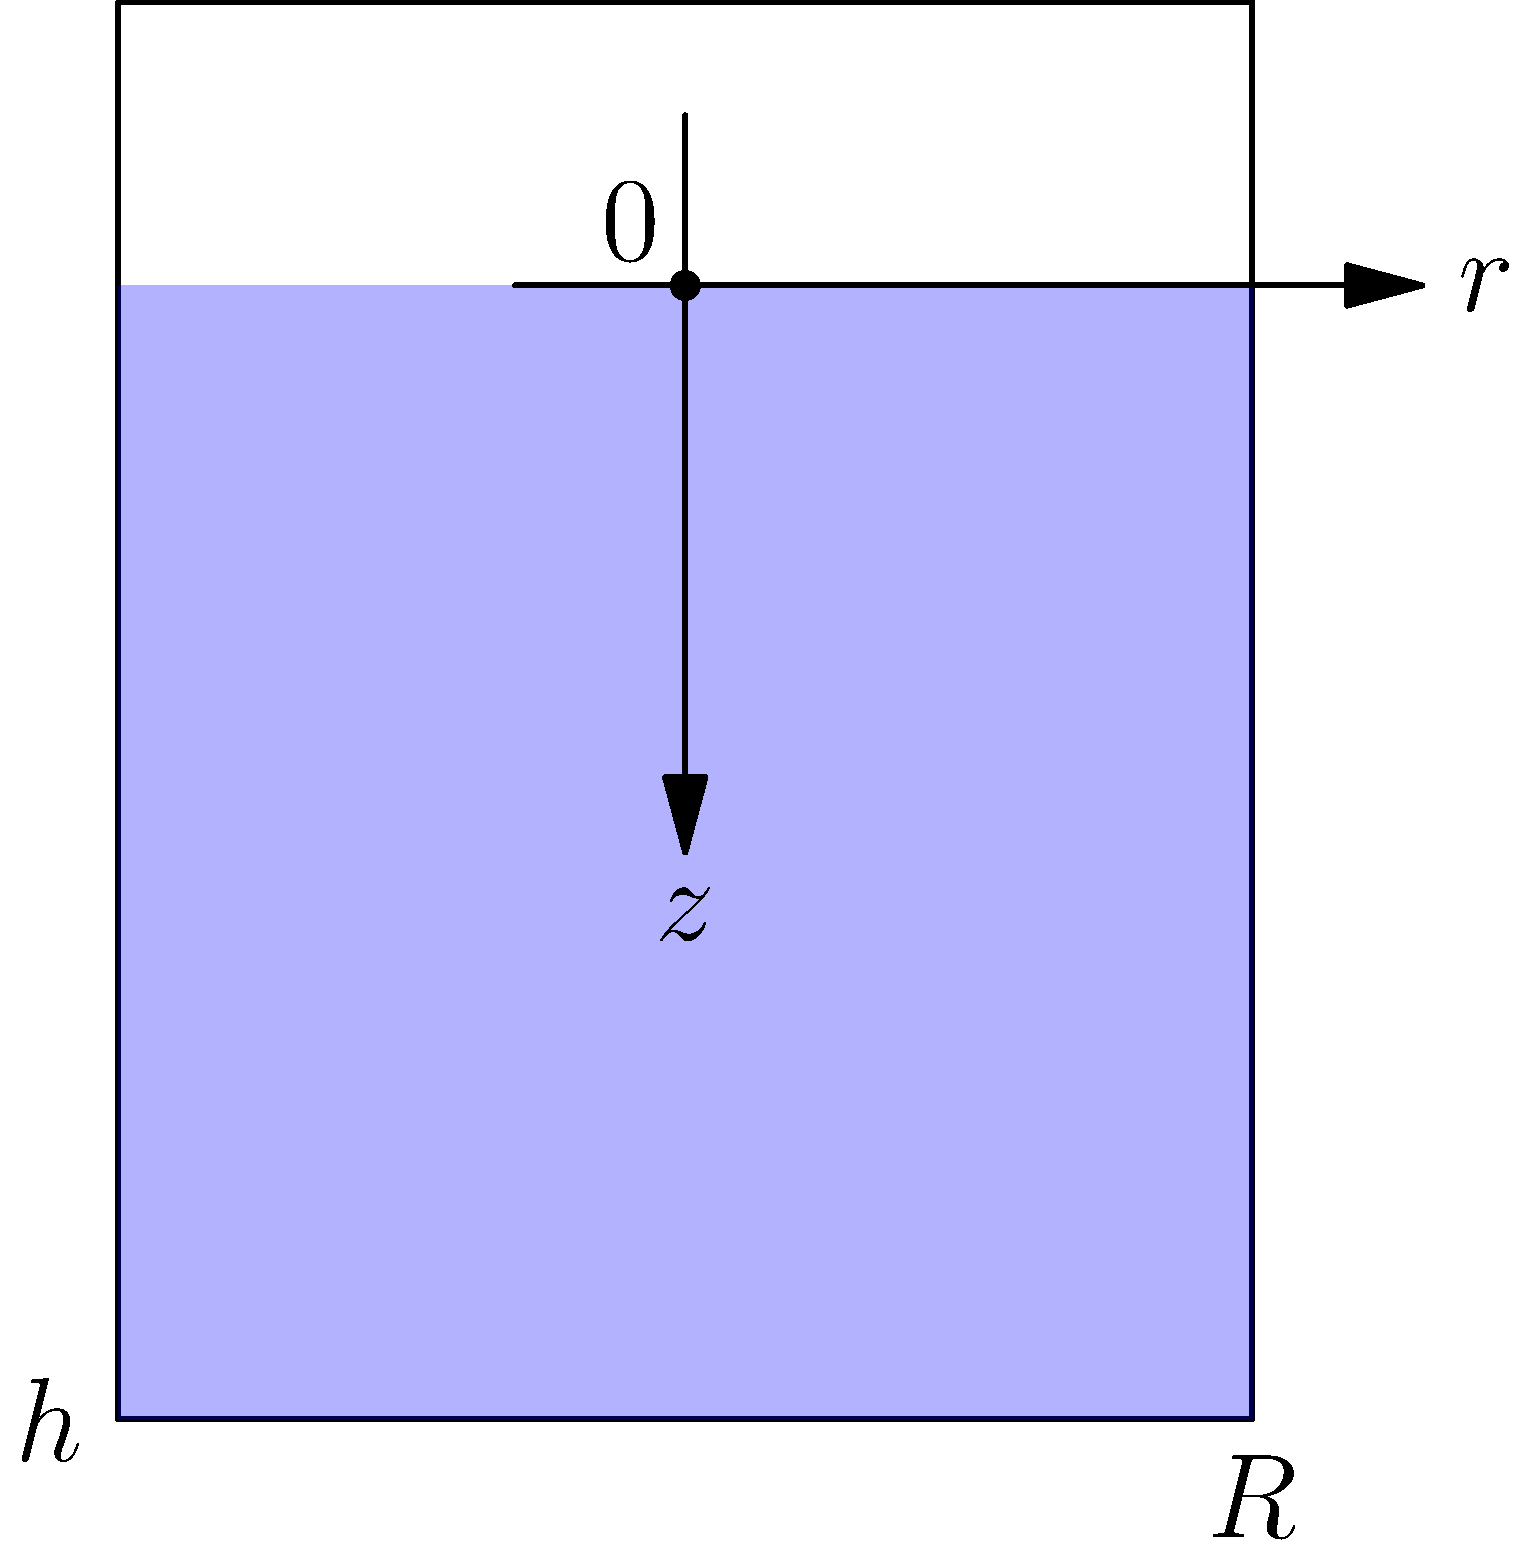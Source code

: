 settings.render = 10;
unitsize(x=2cm,y=2cm);

real water_level = 2;

path glass = box((0,0),(2,2.5));
path water = box((0,0),(2,water_level));

draw(glass);
fill(water, blue+opacity(0.3));

draw((0.7,water_level) -- (2.3,water_level), arrow=Arrow);
draw((1,water_level+0.3) -- (1,0.5*water_level), arrow=Arrow);

label("$r$", (2.3,water_level), align=E);
label("$z$", (1,0.5*water_level), align=S);
label("$0$", (1,water_level), align=NW);
dot((1,water_level));

label("$h$", (0,0), align=W);
label("$R$", (2,0), align=S);


